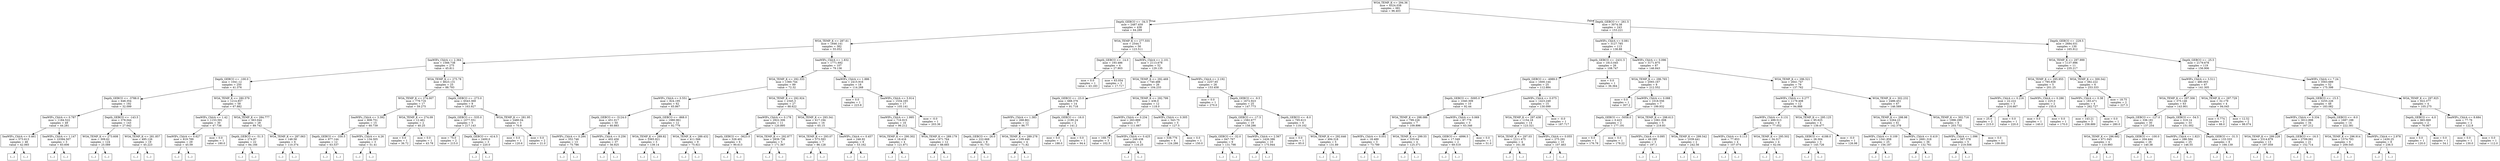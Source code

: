 digraph Tree {
node [shape=box] ;
0 [label="WOA_TEMP_K <= 294.36\nmse = 4524.038\nsamples = 681\nvalue = 96.403"] ;
1 [label="Depth_GEBCO <= -34.5\nmse = 2487.459\nsamples = 438\nvalue = 64.289"] ;
0 -> 1 [labeldistance=2.5, labelangle=45, headlabel="True"] ;
2 [label="WOA_TEMP_K <= 287.61\nmse = 1846.141\nsamples = 382\nvalue = 55.052"] ;
1 -> 2 ;
3 [label="SeaWIFs_ChlrA <= 2.364\nmse = 1566.738\nsamples = 275\nvalue = 45.811"] ;
2 -> 3 ;
4 [label="Depth_GEBCO <= -100.0\nmse = 1041.12\nsamples = 250\nvalue = 41.376"] ;
3 -> 4 ;
5 [label="Depth_GEBCO <= -3788.0\nmse = 648.354\nsamples = 192\nvalue = 32.099"] ;
4 -> 5 ;
6 [label="SeaWIFs_ChlrA <= 0.787\nmse = 1184.522\nsamples = 49\nvalue = 44.281"] ;
5 -> 6 ;
7 [label="SeaWIFs_ChlrA <= 0.461\nmse = 573.613\nsamples = 46\nvalue = 42.065"] ;
6 -> 7 ;
8 [label="(...)"] ;
7 -> 8 ;
89 [label="(...)"] ;
7 -> 89 ;
94 [label="SeaWIFs_ChlrA <= 1.147\nmse = 10394.507\nsamples = 3\nvalue = 83.606"] ;
6 -> 94 ;
95 [label="(...)"] ;
94 -> 95 ;
96 [label="(...)"] ;
94 -> 96 ;
99 [label="Depth_GEBCO <= -143.5\nmse = 378.044\nsamples = 143\nvalue = 27.642"] ;
5 -> 99 ;
100 [label="WOA_TEMP_K <= 273.608\nmse = 309.62\nsamples = 124\nvalue = 25.089"] ;
99 -> 100 ;
101 [label="(...)"] ;
100 -> 101 ;
136 [label="(...)"] ;
100 -> 136 ;
283 [label="WOA_TEMP_K <= 281.857\nmse = 495.126\nsamples = 19\nvalue = 45.223"] ;
99 -> 283 ;
284 [label="(...)"] ;
283 -> 284 ;
295 [label="(...)"] ;
283 -> 295 ;
314 [label="WOA_TEMP_K <= 280.579\nmse = 1214.857\nsamples = 58\nvalue = 67.882"] ;
4 -> 314 ;
315 [label="SeaWIFs_ChlrA <= 1.42\nmse = 1153.591\nsamples = 30\nvalue = 47.736"] ;
314 -> 315 ;
316 [label="SeaWIFs_ChlrA <= 0.627\nmse = 819.789\nsamples = 29\nvalue = 45.09"] ;
315 -> 316 ;
317 [label="(...)"] ;
316 -> 317 ;
328 [label="(...)"] ;
316 -> 328 ;
341 [label="mse = 0.0\nsamples = 1\nvalue = 180.0"] ;
315 -> 341 ;
342 [label="WOA_TEMP_K <= 284.777\nmse = 363.044\nsamples = 28\nvalue = 89.742"] ;
314 -> 342 ;
343 [label="Depth_GEBCO <= -51.5\nmse = 274.87\nsamples = 22\nvalue = 84.166"] ;
342 -> 343 ;
344 [label="(...)"] ;
343 -> 344 ;
355 [label="(...)"] ;
343 -> 355 ;
370 [label="WOA_TEMP_K <= 287.063\nmse = 148.58\nsamples = 6\nvalue = 110.374"] ;
342 -> 370 ;
371 [label="(...)"] ;
370 -> 371 ;
380 [label="(...)"] ;
370 -> 380 ;
381 [label="WOA_TEMP_K <= 275.78\nmse = 4623.131\nsamples = 25\nvalue = 88.793"] ;
3 -> 381 ;
382 [label="WOA_TEMP_K <= 274.007\nmse = 779.716\nsamples = 17\nvalue = 59.275"] ;
381 -> 382 ;
383 [label="SeaWIFs_ChlrA <= 3.392\nmse = 808.751\nsamples = 15\nvalue = 60.739"] ;
382 -> 383 ;
384 [label="Depth_GEBCO <= -330.5\nmse = 977.144\nsamples = 12\nvalue = 63.537"] ;
383 -> 384 ;
385 [label="(...)"] ;
384 -> 385 ;
386 [label="(...)"] ;
384 -> 386 ;
389 [label="SeaWIFs_ChlrA <= 4.26\nmse = 134.305\nsamples = 3\nvalue = 51.41"] ;
383 -> 389 ;
390 [label="(...)"] ;
389 -> 390 ;
393 [label="(...)"] ;
389 -> 393 ;
394 [label="WOA_TEMP_K <= 274.09\nmse = 12.461\nsamples = 2\nvalue = 40.25"] ;
382 -> 394 ;
395 [label="mse = 0.0\nsamples = 1\nvalue = 36.72"] ;
394 -> 395 ;
396 [label="mse = 0.0\nsamples = 1\nvalue = 43.78"] ;
394 -> 396 ;
397 [label="Depth_GEBCO <= -273.0\nmse = 6543.369\nsamples = 8\nvalue = 163.927"] ;
381 -> 397 ;
398 [label="Depth_GEBCO <= -535.0\nmse = 1077.551\nsamples = 5\nvalue = 217.143"] ;
397 -> 398 ;
399 [label="mse = 75.0\nsamples = 2\nvalue = 215.0"] ;
398 -> 399 ;
400 [label="Depth_GEBCO <= -414.5\nmse = 2400.0\nsamples = 3\nvalue = 220.0"] ;
398 -> 400 ;
401 [label="(...)"] ;
400 -> 401 ;
402 [label="(...)"] ;
400 -> 402 ;
403 [label="WOA_TEMP_K <= 281.95\nmse = 2480.04\nsamples = 3\nvalue = 70.8"] ;
397 -> 403 ;
404 [label="mse = 0.0\nsamples = 1\nvalue = 120.6"] ;
403 -> 404 ;
405 [label="mse = 0.0\nsamples = 2\nvalue = 21.0"] ;
403 -> 405 ;
406 [label="SeaWIFs_ChlrA <= 1.832\nmse = 1771.692\nsamples = 107\nvalue = 79.136"] ;
2 -> 406 ;
407 [label="WOA_TEMP_K <= 292.333\nmse = 1360.744\nsamples = 89\nvalue = 72.32"] ;
406 -> 407 ;
408 [label="SeaWIFs_ChlrA <= 0.551\nmse = 824.195\nsamples = 62\nvalue = 65.867"] ;
407 -> 408 ;
409 [label="Depth_GEBCO <= -5124.0\nmse = 451.017\nsamples = 50\nvalue = 60.883"] ;
408 -> 409 ;
410 [label="SeaWIFs_ChlrA <= 0.284\nmse = 352.746\nsamples = 13\nvalue = 75.786"] ;
409 -> 410 ;
411 [label="(...)"] ;
410 -> 411 ;
414 [label="(...)"] ;
410 -> 414 ;
423 [label="SeaWIFs_ChlrA <= 0.256\nmse = 402.456\nsamples = 37\nvalue = 56.925"] ;
409 -> 423 ;
424 [label="(...)"] ;
423 -> 424 ;
443 [label="(...)"] ;
423 -> 443 ;
488 [label="Depth_GEBCO <= -868.0\nmse = 1980.961\nsamples = 12\nvalue = 92.779"] ;
408 -> 488 ;
489 [label="WOA_TEMP_K <= 289.82\nmse = 3365.921\nsamples = 3\nvalue = 139.14"] ;
488 -> 489 ;
490 [label="(...)"] ;
489 -> 490 ;
491 [label="(...)"] ;
489 -> 491 ;
494 [label="WOA_TEMP_K <= 289.432\nmse = 411.566\nsamples = 9\nvalue = 75.921"] ;
488 -> 494 ;
495 [label="(...)"] ;
494 -> 495 ;
504 [label="(...)"] ;
494 -> 504 ;
511 [label="WOA_TEMP_K <= 292.924\nmse = 2345.3\nsamples = 27\nvalue = 88.622"] ;
407 -> 511 ;
512 [label="SeaWIFs_ChlrA <= 0.178\nmse = 2922.306\nsamples = 11\nvalue = 120.895"] ;
511 -> 512 ;
513 [label="Depth_GEBCO <= -3623.0\nmse = 526.401\nsamples = 6\nvalue = 90.613"] ;
512 -> 513 ;
514 [label="(...)"] ;
513 -> 514 ;
521 [label="(...)"] ;
513 -> 521 ;
522 [label="WOA_TEMP_K <= 292.877\nmse = 2839.736\nsamples = 5\nvalue = 171.367"] ;
512 -> 522 ;
523 [label="(...)"] ;
522 -> 523 ;
528 [label="(...)"] ;
522 -> 528 ;
529 [label="WOA_TEMP_K <= 293.341\nmse = 617.194\nsamples = 16\nvalue = 65.15"] ;
511 -> 529 ;
530 [label="WOA_TEMP_K <= 293.07\nmse = 573.593\nsamples = 7\nvalue = 86.128"] ;
529 -> 530 ;
531 [label="(...)"] ;
530 -> 531 ;
536 [label="(...)"] ;
530 -> 536 ;
541 [label="SeaWIFs_ChlrA <= 0.457\nmse = 246.92\nsamples = 9\nvalue = 53.162"] ;
529 -> 541 ;
542 [label="(...)"] ;
541 -> 542 ;
555 [label="(...)"] ;
541 -> 555 ;
558 [label="SeaWIFs_ChlrA <= 1.886\nmse = 2415.916\nsamples = 18\nvalue = 114.268"] ;
406 -> 558 ;
559 [label="mse = 0.0\nsamples = 1\nvalue = 223.8"] ;
558 -> 559 ;
560 [label="SeaWIFs_ChlrA <= 5.914\nmse = 1534.165\nsamples = 17\nvalue = 105.141"] ;
558 -> 560 ;
561 [label="SeaWIFs_ChlrA <= 1.995\nmse = 716.915\nsamples = 16\nvalue = 96.212"] ;
560 -> 561 ;
562 [label="WOA_TEMP_K <= 290.302\nmse = 18.416\nsamples = 4\nvalue = 121.871"] ;
561 -> 562 ;
563 [label="(...)"] ;
562 -> 563 ;
564 [label="(...)"] ;
562 -> 564 ;
565 [label="WOA_TEMP_K <= 289.179\nmse = 671.764\nsamples = 12\nvalue = 88.665"] ;
561 -> 565 ;
566 [label="(...)"] ;
565 -> 566 ;
571 [label="(...)"] ;
565 -> 571 ;
586 [label="mse = -0.0\nsamples = 1\nvalue = 203.36"] ;
560 -> 586 ;
587 [label="WOA_TEMP_K <= 277.555\nmse = 2544.7\nsamples = 56\nvalue = 123.511"] ;
1 -> 587 ;
588 [label="Depth_GEBCO <= -14.0\nmse = 193.486\nsamples = 4\nvalue = 27.903"] ;
587 -> 588 ;
589 [label="mse = 0.0\nsamples = 1\nvalue = 43.183"] ;
588 -> 589 ;
590 [label="mse = 63.054\nsamples = 3\nvalue = 17.717"] ;
588 -> 590 ;
591 [label="SeaWIFs_ChlrA <= 2.101\nmse = 2113.678\nsamples = 52\nvalue = 129.135"] ;
587 -> 591 ;
592 [label="WOA_TEMP_K <= 292.469\nmse = 740.488\nsamples = 26\nvalue = 104.233"] ;
591 -> 592 ;
593 [label="Depth_GEBCO <= -23.0\nmse = 688.376\nsamples = 14\nvalue = 91.718"] ;
592 -> 593 ;
594 [label="SeaWIFs_ChlrA <= 1.383\nmse = 268.861\nsamples = 12\nvalue = 86.77"] ;
593 -> 594 ;
595 [label="Depth_GEBCO <= -26.0\nmse = 222.668\nsamples = 8\nvalue = 91.753"] ;
594 -> 595 ;
596 [label="(...)"] ;
595 -> 596 ;
603 [label="(...)"] ;
595 -> 603 ;
606 [label="WOA_TEMP_K <= 289.278\nmse = 109.446\nsamples = 4\nvalue = 71.82"] ;
594 -> 606 ;
607 [label="(...)"] ;
606 -> 607 ;
610 [label="(...)"] ;
606 -> 610 ;
613 [label="Depth_GEBCO <= -16.0\nmse = 2190.24\nsamples = 2\nvalue = 141.2"] ;
593 -> 613 ;
614 [label="mse = 0.0\nsamples = 1\nvalue = 188.0"] ;
613 -> 614 ;
615 [label="mse = 0.0\nsamples = 1\nvalue = 94.4"] ;
613 -> 615 ;
616 [label="WOA_TEMP_K <= 292.799\nmse = 436.0\nsamples = 12\nvalue = 118.0"] ;
592 -> 616 ;
617 [label="SeaWIFs_ChlrA <= 0.234\nmse = 263.889\nsamples = 7\nvalue = 111.667"] ;
616 -> 617 ;
618 [label="mse = 168.75\nsamples = 3\nvalue = 102.5"] ;
617 -> 618 ;
619 [label="SeaWIFs_ChlrA <= 0.425\nmse = 248.438\nsamples = 4\nvalue = 116.25"] ;
617 -> 619 ;
620 [label="(...)"] ;
619 -> 620 ;
623 [label="(...)"] ;
619 -> 623 ;
624 [label="SeaWIFs_ChlrA <= 0.305\nmse = 543.75\nsamples = 5\nvalue = 127.5"] ;
616 -> 624 ;
625 [label="mse = 538.776\nsamples = 4\nvalue = 124.286"] ;
624 -> 625 ;
626 [label="mse = 0.0\nsamples = 1\nvalue = 150.0"] ;
624 -> 626 ;
627 [label="SeaWIFs_ChlrA <= 2.192\nmse = 2257.65\nsamples = 26\nvalue = 153.458"] ;
591 -> 627 ;
628 [label="mse = 0.0\nsamples = 1\nvalue = 270.0"] ;
627 -> 628 ;
629 [label="Depth_GEBCO <= -9.5\nmse = 1672.923\nsamples = 25\nvalue = 147.773"] ;
627 -> 629 ;
630 [label="Depth_GEBCO <= -17.5\nmse = 1582.677\nsamples = 19\nvalue = 158.286"] ;
629 -> 630 ;
631 [label="Depth_GEBCO <= -32.0\nmse = 647.767\nsamples = 9\nvalue = 131.798"] ;
630 -> 631 ;
632 [label="(...)"] ;
631 -> 632 ;
633 [label="(...)"] ;
631 -> 633 ;
648 [label="SeaWIFs_ChlrA <= 2.567\nmse = 1426.386\nsamples = 10\nvalue = 175.944"] ;
630 -> 648 ;
649 [label="(...)"] ;
648 -> 649 ;
650 [label="(...)"] ;
648 -> 650 ;
667 [label="Depth_GEBCO <= -8.0\nmse = 795.613\nsamples = 6\nvalue = 119.102"] ;
629 -> 667 ;
668 [label="mse = 0.0\nsamples = 1\nvalue = 85.0"] ;
667 -> 668 ;
669 [label="WOA_TEMP_K <= 292.646\nmse = 494.318\nsamples = 5\nvalue = 131.89"] ;
667 -> 669 ;
670 [label="(...)"] ;
669 -> 670 ;
677 [label="(...)"] ;
669 -> 677 ;
678 [label="Depth_GEBCO <= -261.5\nmse = 3074.38\nsamples = 243\nvalue = 153.221"] ;
0 -> 678 [labeldistance=2.5, labelangle=-45, headlabel="False"] ;
679 [label="SeaWIFs_ChlrA <= 0.081\nmse = 3127.785\nsamples = 113\nvalue = 138.88"] ;
678 -> 679 ;
680 [label="Depth_GEBCO <= -2431.5\nmse = 1813.045\nsamples = 26\nvalue = 108.747"] ;
679 -> 680 ;
681 [label="Depth_GEBCO <= -4989.0\nmse = 1600.144\nsamples = 25\nvalue = 112.884"] ;
680 -> 681 ;
682 [label="Depth_GEBCO <= -5095.0\nmse = 1040.309\nsamples = 10\nvalue = 92.44"] ;
681 -> 682 ;
683 [label="WOA_TEMP_K <= 298.086\nmse = 799.226\nsamples = 7\nvalue = 109.896"] ;
682 -> 683 ;
684 [label="SeaWIFs_ChlrA <= 0.051\nmse = 18.489\nsamples = 3\nvalue = 73.789"] ;
683 -> 684 ;
685 [label="(...)"] ;
684 -> 685 ;
686 [label="(...)"] ;
684 -> 686 ;
689 [label="WOA_TEMP_K <= 299.55\nmse = 335.64\nsamples = 4\nvalue = 125.371"] ;
683 -> 689 ;
690 [label="(...)"] ;
689 -> 690 ;
691 [label="(...)"] ;
689 -> 691 ;
696 [label="SeaWIFs_ChlrA <= 0.069\nmse = 87.778\nsamples = 3\nvalue = 63.346"] ;
682 -> 696 ;
697 [label="Depth_GEBCO <= -4996.5\nmse = 17.349\nsamples = 2\nvalue = 69.519"] ;
696 -> 697 ;
698 [label="(...)"] ;
697 -> 698 ;
699 [label="(...)"] ;
697 -> 699 ;
700 [label="mse = 0.0\nsamples = 1\nvalue = 51.0"] ;
696 -> 700 ;
701 [label="SeaWIFs_ChlrA <= 0.075\nmse = 1423.249\nsamples = 15\nvalue = 130.099"] ;
681 -> 701 ;
702 [label="WOA_TEMP_K <= 297.438\nmse = 1154.18\nsamples = 14\nvalue = 123.321"] ;
701 -> 702 ;
703 [label="WOA_TEMP_K <= 297.03\nmse = 1211.475\nsamples = 4\nvalue = 161.38"] ;
702 -> 703 ;
704 [label="(...)"] ;
703 -> 704 ;
709 [label="(...)"] ;
703 -> 709 ;
710 [label="SeaWIFs_ChlrA <= 0.055\nmse = 275.291\nsamples = 10\nvalue = 107.463"] ;
702 -> 710 ;
711 [label="(...)"] ;
710 -> 711 ;
712 [label="(...)"] ;
710 -> 712 ;
727 [label="mse = -0.0\nsamples = 1\nvalue = 187.717"] ;
701 -> 727 ;
728 [label="mse = 0.0\nsamples = 1\nvalue = 36.364"] ;
680 -> 728 ;
729 [label="SeaWIFs_ChlrA <= 0.096\nmse = 3171.875\nsamples = 87\nvalue = 146.843"] ;
679 -> 729 ;
730 [label="WOA_TEMP_K <= 296.765\nmse = 2093.167\nsamples = 8\nvalue = 212.552"] ;
729 -> 730 ;
731 [label="mse = 0.0\nsamples = 1\nvalue = 307.2"] ;
730 -> 731 ;
732 [label="SeaWIFs_ChlrA <= 0.088\nmse = 1018.556\nsamples = 7\nvalue = 199.932"] ;
730 -> 732 ;
733 [label="Depth_GEBCO <= -5058.0\nmse = 0.423\nsamples = 2\nvalue = 177.191"] ;
732 -> 733 ;
734 [label="mse = 0.0\nsamples = 1\nvalue = 176.78"] ;
733 -> 734 ;
735 [label="mse = 0.0\nsamples = 1\nvalue = 178.22"] ;
733 -> 735 ;
736 [label="WOA_TEMP_K <= 298.613\nmse = 1061.008\nsamples = 5\nvalue = 219.83"] ;
732 -> 736 ;
737 [label="SeaWIFs_ChlrA <= 0.095\nmse = 49.285\nsamples = 3\nvalue = 197.1"] ;
736 -> 737 ;
738 [label="(...)"] ;
737 -> 738 ;
741 [label="(...)"] ;
737 -> 741 ;
742 [label="WOA_TEMP_K <= 299.542\nmse = 1039.441\nsamples = 2\nvalue = 242.56"] ;
736 -> 742 ;
743 [label="(...)"] ;
742 -> 743 ;
744 [label="(...)"] ;
742 -> 744 ;
745 [label="WOA_TEMP_K <= 296.521\nmse = 2641.747\nsamples = 79\nvalue = 137.762"] ;
729 -> 745 ;
746 [label="SeaWIFs_ChlrA <= 0.277\nmse = 1179.408\nsamples = 12\nvalue = 94.888"] ;
745 -> 746 ;
747 [label="SeaWIFs_ChlrA <= 0.131\nmse = 499.513\nsamples = 8\nvalue = 77.052"] ;
746 -> 747 ;
748 [label="SeaWIFs_ChlrA <= 0.113\nmse = 77.853\nsamples = 4\nvalue = 107.074"] ;
747 -> 748 ;
749 [label="(...)"] ;
748 -> 749 ;
752 [label="(...)"] ;
748 -> 752 ;
755 [label="WOA_TEMP_K <= 295.502\nmse = 34.317\nsamples = 4\nvalue = 62.04"] ;
747 -> 755 ;
756 [label="(...)"] ;
755 -> 756 ;
759 [label="(...)"] ;
755 -> 759 ;
760 [label="WOA_TEMP_K <= 295.125\nmse = 95.625\nsamples = 4\nvalue = 139.477"] ;
746 -> 760 ;
761 [label="Depth_GEBCO <= -4188.0\nmse = 26.304\nsamples = 3\nvalue = 145.726"] ;
760 -> 761 ;
762 [label="(...)"] ;
761 -> 762 ;
763 [label="(...)"] ;
761 -> 763 ;
766 [label="mse = -0.0\nsamples = 1\nvalue = 126.98"] ;
760 -> 766 ;
767 [label="WOA_TEMP_K <= 302.232\nmse = 2486.451\nsamples = 67\nvalue = 146.589"] ;
745 -> 767 ;
768 [label="WOA_TEMP_K <= 298.98\nmse = 2264.23\nsamples = 61\nvalue = 142.378"] ;
767 -> 768 ;
769 [label="SeaWIFs_ChlrA <= 0.109\nmse = 1341.858\nsamples = 25\nvalue = 156.187"] ;
768 -> 769 ;
770 [label="(...)"] ;
769 -> 770 ;
771 [label="(...)"] ;
769 -> 771 ;
812 [label="SeaWIFs_ChlrA <= 0.419\nmse = 2681.318\nsamples = 36\nvalue = 132.761"] ;
768 -> 812 ;
813 [label="(...)"] ;
812 -> 813 ;
874 [label="(...)"] ;
812 -> 874 ;
879 [label="WOA_TEMP_K <= 302.716\nmse = 1996.299\nsamples = 6\nvalue = 203.732"] ;
767 -> 879 ;
880 [label="SeaWIFs_ChlrA <= 1.096\nmse = 587.378\nsamples = 5\nvalue = 219.506"] ;
879 -> 880 ;
881 [label="(...)"] ;
880 -> 881 ;
888 [label="(...)"] ;
880 -> 888 ;
889 [label="mse = 0.0\nsamples = 1\nvalue = 109.091"] ;
879 -> 889 ;
890 [label="Depth_GEBCO <= -229.5\nmse = 2684.031\nsamples = 130\nvalue = 165.912"] ;
678 -> 890 ;
891 [label="WOA_TEMP_K <= 297.999\nmse = 1137.996\nsamples = 11\nvalue = 235.217"] ;
890 -> 891 ;
892 [label="WOA_TEMP_K <= 295.955\nmse = 785.938\nsamples = 5\nvalue = 201.25"] ;
891 -> 892 ;
893 [label="SeaWIFs_ChlrA <= 0.216\nmse = 22.222\nsamples = 3\nvalue = 216.667"] ;
892 -> 893 ;
894 [label="mse = 25.0\nsamples = 2\nvalue = 215.0"] ;
893 -> 894 ;
895 [label="mse = 0.0\nsamples = 1\nvalue = 220.0"] ;
893 -> 895 ;
896 [label="SeaWIFs_ChlrA <= 0.286\nmse = 225.0\nsamples = 2\nvalue = 155.0"] ;
892 -> 896 ;
897 [label="mse = 0.0\nsamples = 1\nvalue = 140.0"] ;
896 -> 897 ;
898 [label="mse = 0.0\nsamples = 1\nvalue = 170.0"] ;
896 -> 898 ;
899 [label="WOA_TEMP_K <= 300.542\nmse = 382.222\nsamples = 6\nvalue = 253.333"] ;
891 -> 899 ;
900 [label="SeaWIFs_ChlrA <= 0.38\nmse = 183.471\nsamples = 4\nvalue = 262.727"] ;
899 -> 900 ;
901 [label="mse = 143.21\nsamples = 3\nvalue = 258.889"] ;
900 -> 901 ;
902 [label="mse = 0.0\nsamples = 1\nvalue = 280.0"] ;
900 -> 902 ;
903 [label="mse = 18.75\nsamples = 2\nvalue = 227.5"] ;
899 -> 903 ;
904 [label="Depth_GEBCO <= -25.5\nmse = 2179.678\nsamples = 119\nvalue = 156.906"] ;
890 -> 904 ;
905 [label="SeaWIFs_ChlrA <= 3.511\nmse = 480.003\nsamples = 67\nvalue = 141.305"] ;
904 -> 905 ;
906 [label="WOA_TEMP_K <= 297.306\nmse = 375.146\nsamples = 63\nvalue = 143.901"] ;
905 -> 906 ;
907 [label="Depth_GEBCO <= -127.0\nmse = 336.181\nsamples = 30\nvalue = 137.254"] ;
906 -> 907 ;
908 [label="WOA_TEMP_K <= 296.682\nmse = 671.045\nsamples = 4\nvalue = 110.993"] ;
907 -> 908 ;
909 [label="(...)"] ;
908 -> 909 ;
914 [label="(...)"] ;
908 -> 914 ;
915 [label="Depth_GEBCO <= -100.0\nmse = 204.444\nsamples = 26\nvalue = 140.38"] ;
907 -> 915 ;
916 [label="(...)"] ;
915 -> 916 ;
917 [label="(...)"] ;
915 -> 917 ;
948 [label="Depth_GEBCO <= -54.5\nmse = 319.14\nsamples = 33\nvalue = 151.002"] ;
906 -> 948 ;
949 [label="SeaWIFs_ChlrA <= 1.823\nmse = 286.584\nsamples = 25\nvalue = 146.55"] ;
948 -> 949 ;
950 [label="(...)"] ;
949 -> 950 ;
985 [label="(...)"] ;
949 -> 985 ;
986 [label="Depth_GEBCO <= -31.5\nmse = 133.333\nsamples = 8\nvalue = 166.139"] ;
948 -> 986 ;
987 [label="(...)"] ;
986 -> 987 ;
996 [label="(...)"] ;
986 -> 996 ;
999 [label="WOA_TEMP_K <= 297.729\nmse = 32.179\nsamples = 4\nvalue = 94.045"] ;
905 -> 999 ;
1000 [label="mse = 0.774\nsamples = 2\nvalue = 88.0"] ;
999 -> 1000 ;
1001 [label="mse = 12.52\nsamples = 2\nvalue = 98.074"] ;
999 -> 1001 ;
1002 [label="SeaWIFs_ChlrA <= 7.24\nmse = 3563.689\nsamples = 52\nvalue = 175.398"] ;
904 -> 1002 ;
1003 [label="Depth_GEBCO <= -15.5\nmse = 3255.226\nsamples = 48\nvalue = 183.082"] ;
1002 -> 1003 ;
1004 [label="SeaWIFs_ChlrA <= 0.334\nmse = 3012.898\nsamples = 34\nvalue = 167.212"] ;
1003 -> 1004 ;
1005 [label="WOA_TEMP_K <= 299.228\nmse = 2314.879\nsamples = 13\nvalue = 197.059"] ;
1004 -> 1005 ;
1006 [label="(...)"] ;
1005 -> 1006 ;
1013 [label="(...)"] ;
1005 -> 1013 ;
1016 [label="Depth_GEBCO <= -16.5\nmse = 2709.061\nsamples = 21\nvalue = 152.714"] ;
1004 -> 1016 ;
1017 [label="(...)"] ;
1016 -> 1017 ;
1034 [label="(...)"] ;
1016 -> 1034 ;
1035 [label="Depth_GEBCO <= -9.0\nmse = 1687.188\nsamples = 14\nvalue = 222.381"] ;
1003 -> 1035 ;
1036 [label="WOA_TEMP_K <= 296.914\nmse = 1574.793\nsamples = 6\nvalue = 209.545"] ;
1035 -> 1036 ;
1037 [label="(...)"] ;
1036 -> 1037 ;
1038 [label="(...)"] ;
1036 -> 1038 ;
1041 [label="SeaWIFs_ChlrA <= 2.978\nmse = 1430.25\nsamples = 8\nvalue = 236.5"] ;
1035 -> 1041 ;
1042 [label="(...)"] ;
1041 -> 1042 ;
1049 [label="(...)"] ;
1041 -> 1049 ;
1052 [label="WOA_TEMP_K <= 297.925\nmse = 922.377\nsamples = 4\nvalue = 105.275"] ;
1002 -> 1052 ;
1053 [label="Depth_GEBCO <= -4.0\nmse = 965.069\nsamples = 2\nvalue = 76.067"] ;
1052 -> 1053 ;
1054 [label="mse = 0.0\nsamples = 1\nvalue = 120.0"] ;
1053 -> 1054 ;
1055 [label="mse = 0.0\nsamples = 1\nvalue = 54.1"] ;
1053 -> 1055 ;
1056 [label="SeaWIFs_ChlrA <= 8.684\nmse = 77.76\nsamples = 2\nvalue = 122.8"] ;
1052 -> 1056 ;
1057 [label="mse = 0.0\nsamples = 1\nvalue = 130.0"] ;
1056 -> 1057 ;
1058 [label="mse = 0.0\nsamples = 1\nvalue = 112.0"] ;
1056 -> 1058 ;
}